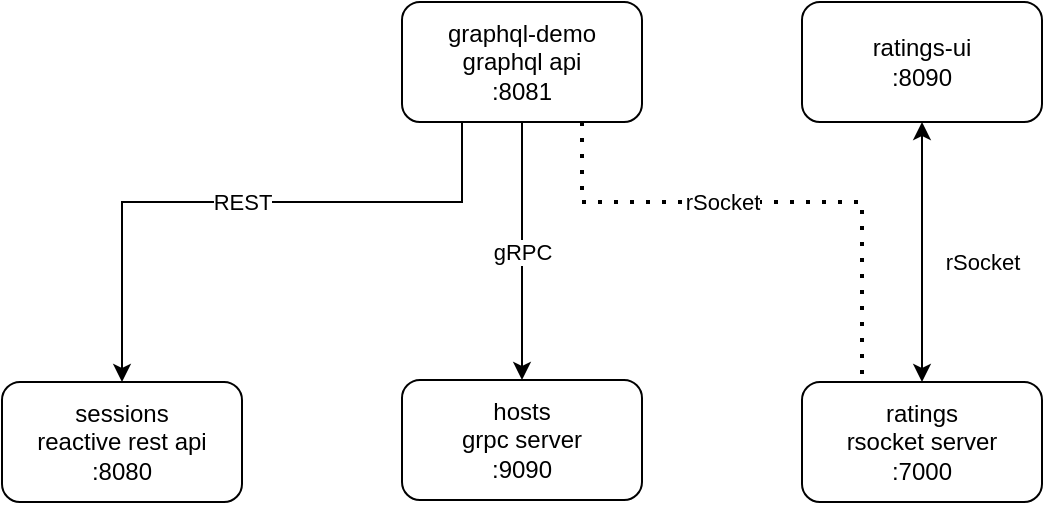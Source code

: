 <mxfile version="15.5.4" type="embed"><diagram id="XLW0mA91zo7W8DtsutHM" name="Page-1"><mxGraphModel dx="778" dy="753" grid="1" gridSize="10" guides="1" tooltips="1" connect="1" arrows="1" fold="1" page="1" pageScale="1" pageWidth="850" pageHeight="1100" math="0" shadow="0"><root><mxCell id="0"/><mxCell id="1" parent="0"/><mxCell id="2" value="graphql-demo&lt;br&gt;graphql api&lt;br&gt;:8081" style="rounded=1;whiteSpace=wrap;html=1;" vertex="1" parent="1"><mxGeometry x="280" y="140" width="120" height="60" as="geometry"/></mxCell><mxCell id="3" value="sessions&lt;br&gt;reactive rest api&lt;br&gt;:8080" style="rounded=1;whiteSpace=wrap;html=1;" vertex="1" parent="1"><mxGeometry x="80" y="330" width="120" height="60" as="geometry"/></mxCell><mxCell id="4" value="hosts&lt;br&gt;grpc server&lt;br&gt;:9090" style="rounded=1;whiteSpace=wrap;html=1;" vertex="1" parent="1"><mxGeometry x="280" y="329" width="120" height="60" as="geometry"/></mxCell><mxCell id="5" value="ratings-ui&lt;br&gt;:8090" style="rounded=1;whiteSpace=wrap;html=1;" vertex="1" parent="1"><mxGeometry x="480" y="140" width="120" height="60" as="geometry"/></mxCell><mxCell id="6" value="ratings&lt;br&gt;rsocket server&lt;br&gt;:7000" style="rounded=1;whiteSpace=wrap;html=1;" vertex="1" parent="1"><mxGeometry x="480" y="330" width="120" height="60" as="geometry"/></mxCell><mxCell id="7" value="" style="endArrow=classic;html=1;rounded=0;exitX=0.25;exitY=1;exitDx=0;exitDy=0;entryX=0.5;entryY=0;entryDx=0;entryDy=0;" edge="1" parent="1" source="2" target="3"><mxGeometry relative="1" as="geometry"><mxPoint x="180" y="280" as="sourcePoint"/><mxPoint x="280" y="280" as="targetPoint"/><Array as="points"><mxPoint x="310" y="240"/><mxPoint x="140" y="240"/></Array></mxGeometry></mxCell><mxCell id="8" value="REST" style="edgeLabel;resizable=0;html=1;align=center;verticalAlign=middle;" connectable="0" vertex="1" parent="7"><mxGeometry relative="1" as="geometry"/></mxCell><mxCell id="9" value="" style="endArrow=classic;html=1;rounded=0;exitX=0.5;exitY=1;exitDx=0;exitDy=0;entryX=0.5;entryY=0;entryDx=0;entryDy=0;" edge="1" parent="1" source="2" target="4"><mxGeometry relative="1" as="geometry"><mxPoint x="350" y="390" as="sourcePoint"/><mxPoint x="450" y="390" as="targetPoint"/></mxGeometry></mxCell><mxCell id="10" value="gRPC" style="edgeLabel;resizable=0;html=1;align=center;verticalAlign=middle;" connectable="0" vertex="1" parent="9"><mxGeometry relative="1" as="geometry"/></mxCell><mxCell id="14" value="" style="endArrow=classic;startArrow=classic;html=1;rounded=0;entryX=0.5;entryY=1;entryDx=0;entryDy=0;exitX=0.5;exitY=0;exitDx=0;exitDy=0;" edge="1" parent="1" source="6" target="5"><mxGeometry width="50" height="50" relative="1" as="geometry"><mxPoint x="380" y="410" as="sourcePoint"/><mxPoint x="430" y="360" as="targetPoint"/></mxGeometry></mxCell><mxCell id="15" value="rSocket" style="edgeLabel;resizable=0;html=1;align=center;verticalAlign=middle;" connectable="0" vertex="1" parent="1"><mxGeometry x="570" y="270" as="geometry"/></mxCell><mxCell id="16" value="" style="endArrow=none;dashed=1;html=1;dashPattern=1 3;strokeWidth=2;rounded=0;exitX=0.75;exitY=1;exitDx=0;exitDy=0;entryX=0.25;entryY=0;entryDx=0;entryDy=0;" edge="1" parent="1" source="2" target="6"><mxGeometry width="50" height="50" relative="1" as="geometry"><mxPoint x="380" y="350" as="sourcePoint"/><mxPoint x="430" y="300" as="targetPoint"/><Array as="points"><mxPoint x="370" y="240"/><mxPoint x="510" y="240"/></Array></mxGeometry></mxCell><mxCell id="17" value="rSocket" style="edgeLabel;resizable=0;html=1;align=center;verticalAlign=middle;" connectable="0" vertex="1" parent="1"><mxGeometry x="440" y="240" as="geometry"/></mxCell></root></mxGraphModel></diagram></mxfile>